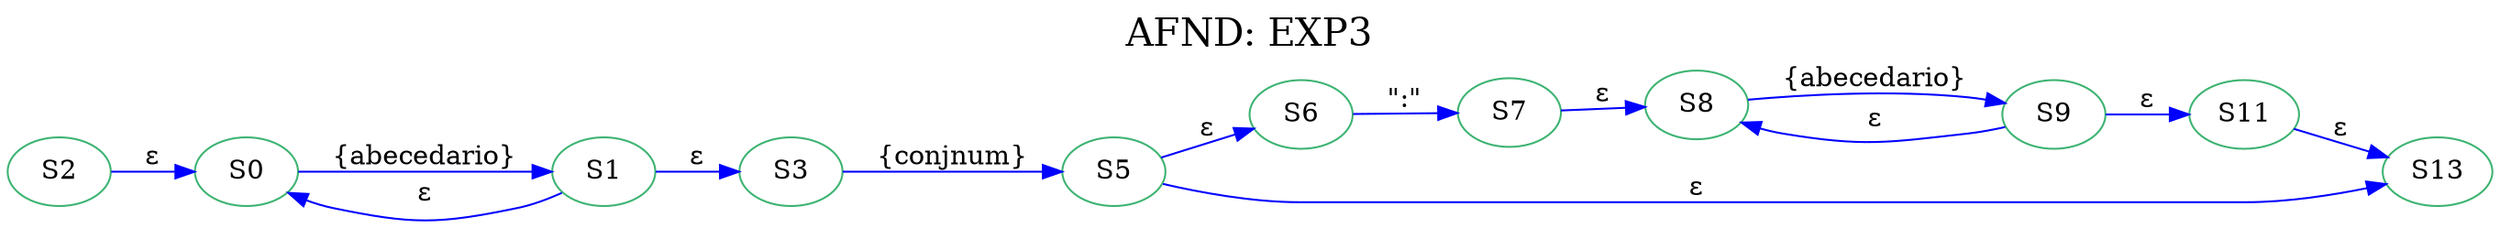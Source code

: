 digraph AFND { 
graph [label="AFND: EXP3", labelloc=t, fontsize=20];
rankdir=LR;
edge [color=blue];
node [color = mediumseagreen];
"S0"[ label=S0 ]
"S1"[ label=S1 ]
"S2"[ label=S2 ]
"S3"[ label=S3 ]
"S5"[ label=S5 ]
"S6"[ label=S6 ]
"S7"[ label=S7 ]
"S8"[ label=S8 ]
"S9"[ label=S9 ]
"S11"[ label=S11 ]
"S0"->"S1"[label="{abecedario}" ];
"S2"->"S0"[label="ε" ];
"S0"->"S1"[label="ε" ,dir=back];
"S1"->"S3"[label="ε" ];
"S3"->"S5"[label="{conjnum}" ];
"S6"->"S7"[label="\":\"" ];
"S8"->"S9"[label="{abecedario}" ];
"S7"->"S8"[label="ε" ];
"S8"->"S9"[label="ε" ,dir=back];
"S9"->"S11"[label="ε" ];
"S5"->"S6"[label="ε" ];
"S5"->"S13"[label="ε" ];
"S11"->"S13"[label="ε" ];

}
